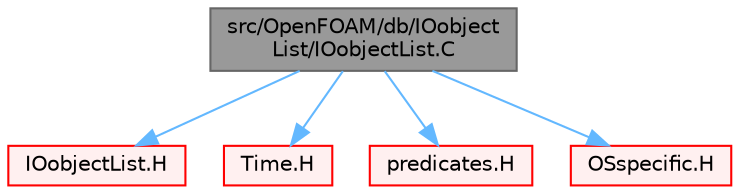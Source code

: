 digraph "src/OpenFOAM/db/IOobjectList/IOobjectList.C"
{
 // LATEX_PDF_SIZE
  bgcolor="transparent";
  edge [fontname=Helvetica,fontsize=10,labelfontname=Helvetica,labelfontsize=10];
  node [fontname=Helvetica,fontsize=10,shape=box,height=0.2,width=0.4];
  Node1 [id="Node000001",label="src/OpenFOAM/db/IOobject\lList/IOobjectList.C",height=0.2,width=0.4,color="gray40", fillcolor="grey60", style="filled", fontcolor="black",tooltip=" "];
  Node1 -> Node2 [id="edge1_Node000001_Node000002",color="steelblue1",style="solid",tooltip=" "];
  Node2 [id="Node000002",label="IOobjectList.H",height=0.2,width=0.4,color="red", fillcolor="#FFF0F0", style="filled",URL="$IOobjectList_8H.html",tooltip=" "];
  Node1 -> Node139 [id="edge2_Node000001_Node000139",color="steelblue1",style="solid",tooltip=" "];
  Node139 [id="Node000139",label="Time.H",height=0.2,width=0.4,color="red", fillcolor="#FFF0F0", style="filled",URL="$Time_8H.html",tooltip=" "];
  Node1 -> Node252 [id="edge3_Node000001_Node000252",color="steelblue1",style="solid",tooltip=" "];
  Node252 [id="Node000252",label="predicates.H",height=0.2,width=0.4,color="red", fillcolor="#FFF0F0", style="filled",URL="$predicates_8H.html",tooltip=" "];
  Node1 -> Node147 [id="edge4_Node000001_Node000147",color="steelblue1",style="solid",tooltip=" "];
  Node147 [id="Node000147",label="OSspecific.H",height=0.2,width=0.4,color="red", fillcolor="#FFF0F0", style="filled",URL="$OSspecific_8H.html",tooltip="Functions used by OpenFOAM that are specific to POSIX compliant operating systems and need to be repl..."];
}
